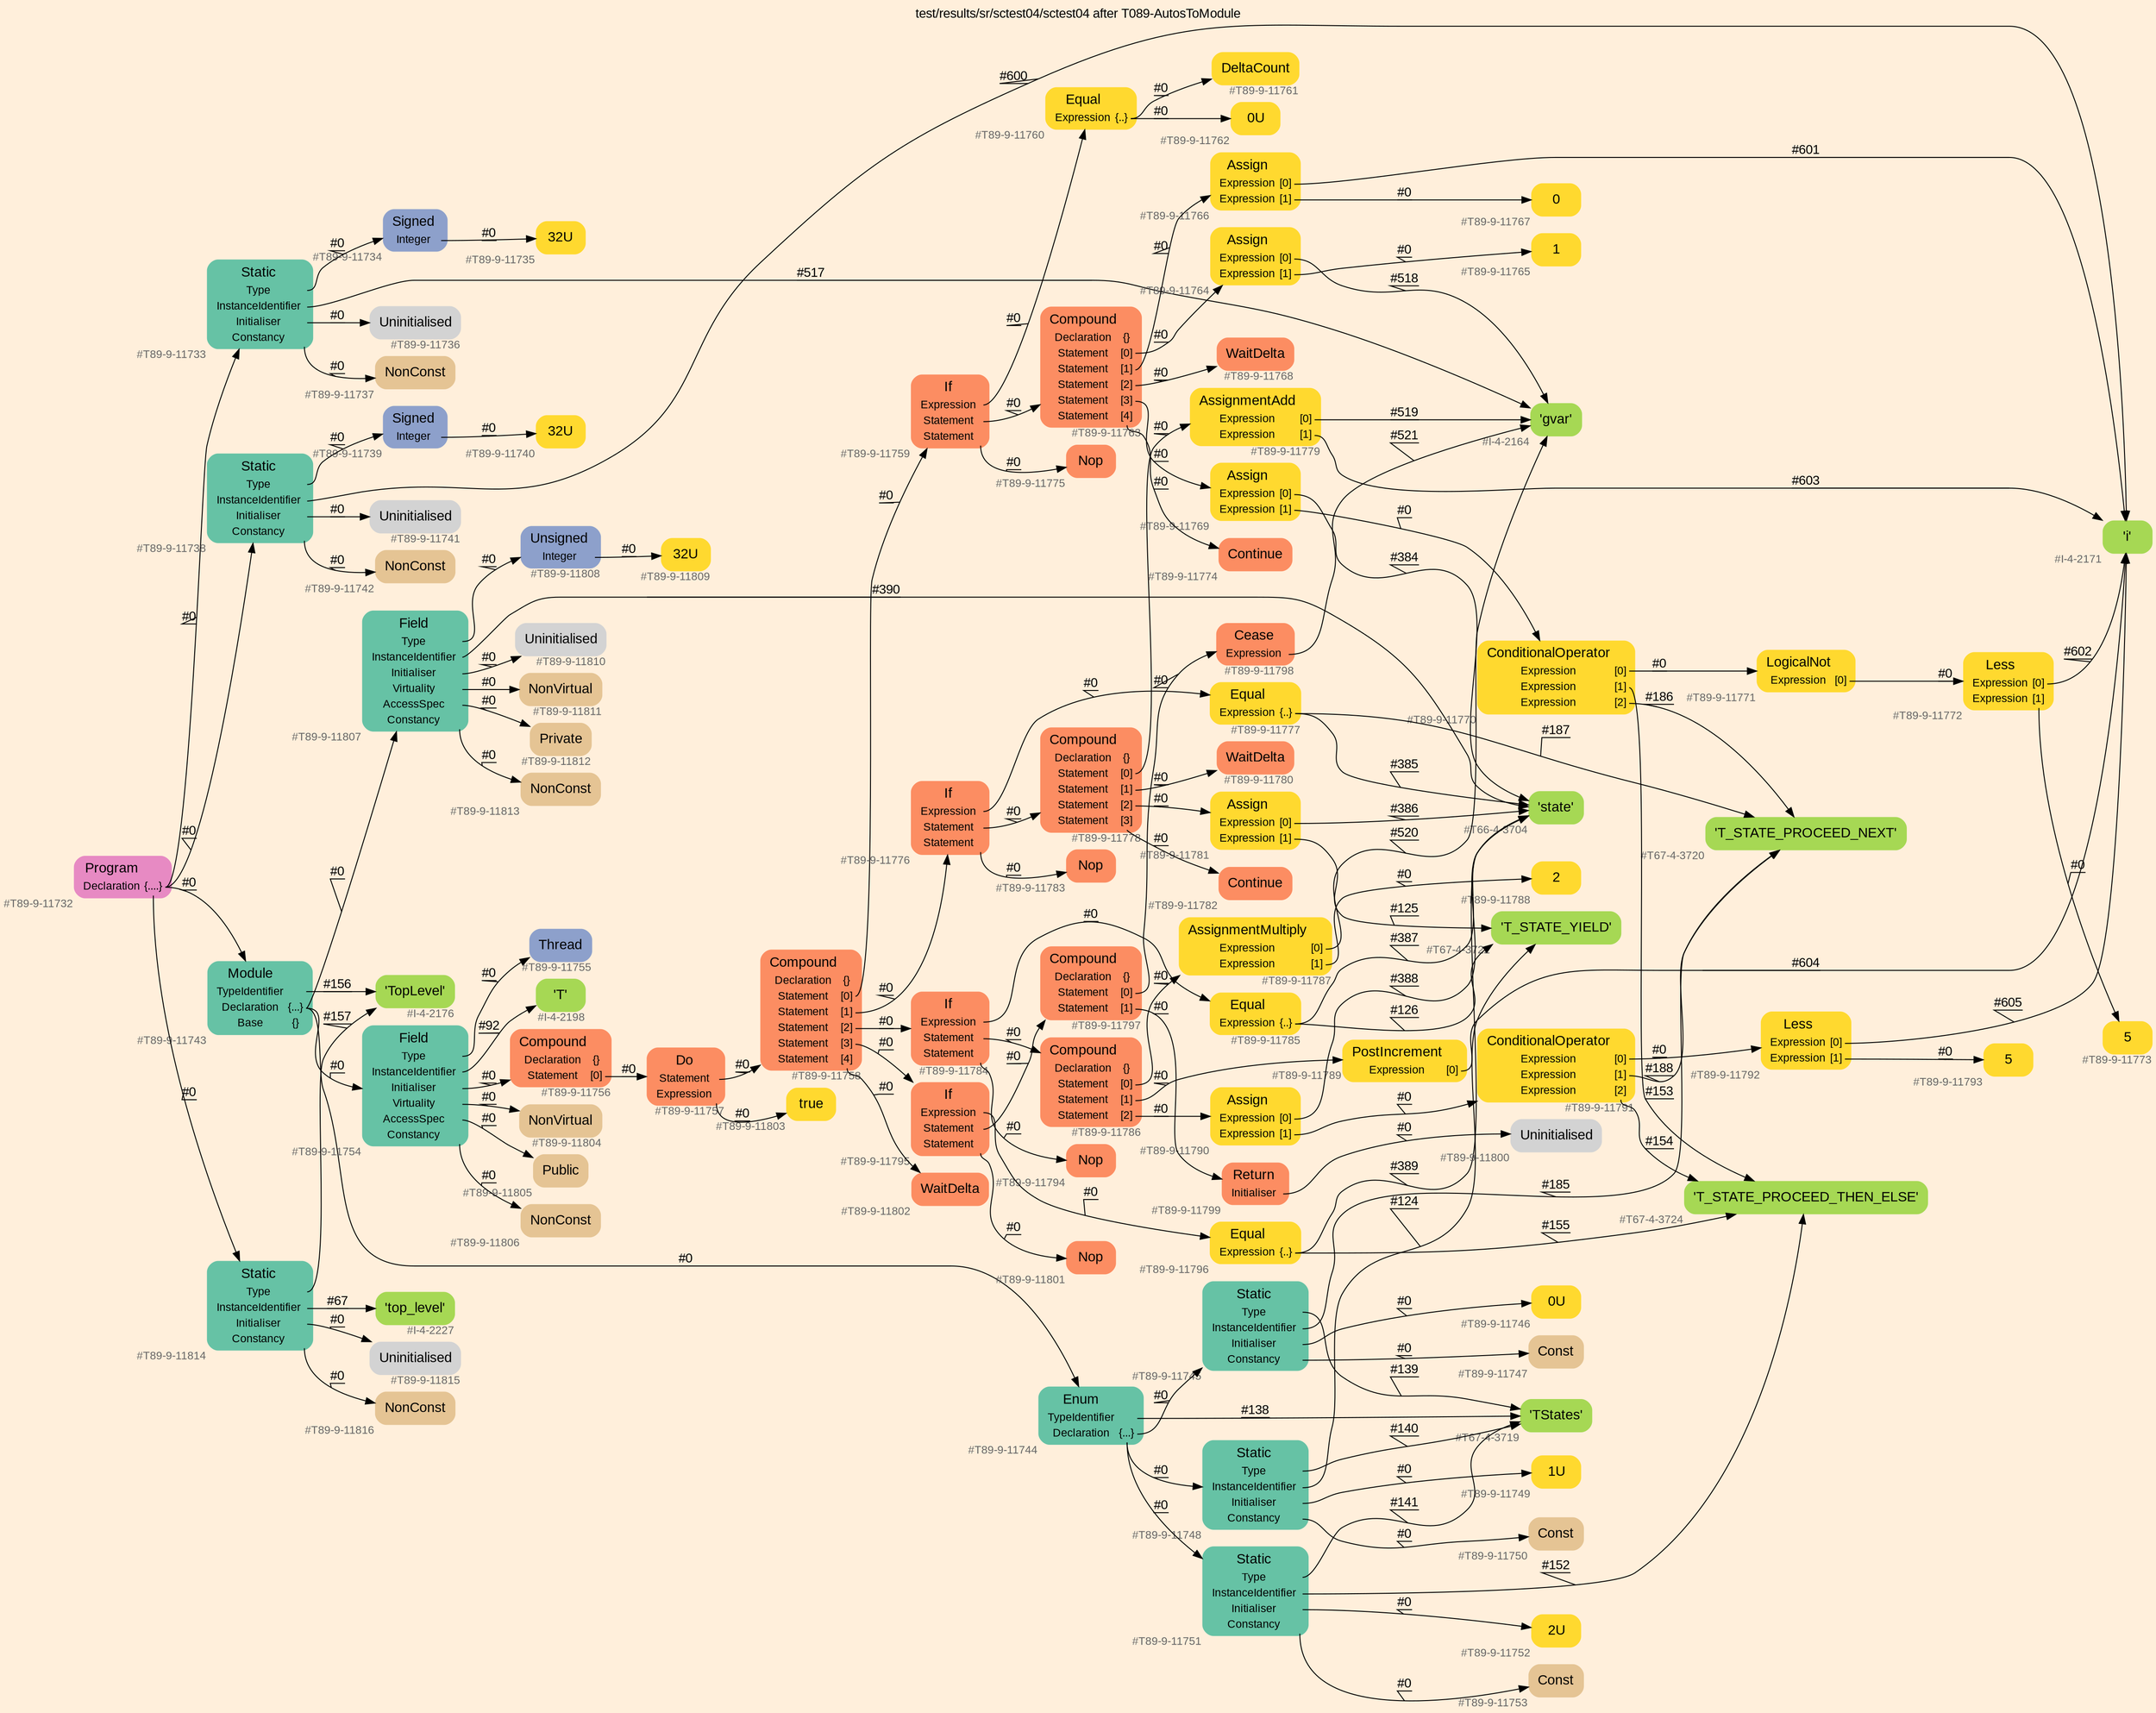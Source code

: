 digraph "test/results/sr/sctest04/sctest04 after T089-AutosToModule" {
label = "test/results/sr/sctest04/sctest04 after T089-AutosToModule"
labelloc = t
graph [
    rankdir = "LR"
    ranksep = 0.3
    bgcolor = antiquewhite1
    color = black
    fontcolor = black
    fontname = "Arial"
];
node [
    fontname = "Arial"
];
edge [
    fontname = "Arial"
];

// -------------------- node figure --------------------
// -------- block #T89-9-11732 ----------
"#T89-9-11732" [
    fillcolor = "/set28/4"
    xlabel = "#T89-9-11732"
    fontsize = "12"
    fontcolor = grey40
    shape = "plaintext"
    label = <<TABLE BORDER="0" CELLBORDER="0" CELLSPACING="0">
     <TR><TD><FONT COLOR="black" POINT-SIZE="15">Program</FONT></TD></TR>
     <TR><TD><FONT COLOR="black" POINT-SIZE="12">Declaration</FONT></TD><TD PORT="port0"><FONT COLOR="black" POINT-SIZE="12">{....}</FONT></TD></TR>
    </TABLE>>
    style = "rounded,filled"
];

// -------- block #T89-9-11733 ----------
"#T89-9-11733" [
    fillcolor = "/set28/1"
    xlabel = "#T89-9-11733"
    fontsize = "12"
    fontcolor = grey40
    shape = "plaintext"
    label = <<TABLE BORDER="0" CELLBORDER="0" CELLSPACING="0">
     <TR><TD><FONT COLOR="black" POINT-SIZE="15">Static</FONT></TD></TR>
     <TR><TD><FONT COLOR="black" POINT-SIZE="12">Type</FONT></TD><TD PORT="port0"></TD></TR>
     <TR><TD><FONT COLOR="black" POINT-SIZE="12">InstanceIdentifier</FONT></TD><TD PORT="port1"></TD></TR>
     <TR><TD><FONT COLOR="black" POINT-SIZE="12">Initialiser</FONT></TD><TD PORT="port2"></TD></TR>
     <TR><TD><FONT COLOR="black" POINT-SIZE="12">Constancy</FONT></TD><TD PORT="port3"></TD></TR>
    </TABLE>>
    style = "rounded,filled"
];

// -------- block #T89-9-11734 ----------
"#T89-9-11734" [
    fillcolor = "/set28/3"
    xlabel = "#T89-9-11734"
    fontsize = "12"
    fontcolor = grey40
    shape = "plaintext"
    label = <<TABLE BORDER="0" CELLBORDER="0" CELLSPACING="0">
     <TR><TD><FONT COLOR="black" POINT-SIZE="15">Signed</FONT></TD></TR>
     <TR><TD><FONT COLOR="black" POINT-SIZE="12">Integer</FONT></TD><TD PORT="port0"></TD></TR>
    </TABLE>>
    style = "rounded,filled"
];

// -------- block #T89-9-11735 ----------
"#T89-9-11735" [
    fillcolor = "/set28/6"
    xlabel = "#T89-9-11735"
    fontsize = "12"
    fontcolor = grey40
    shape = "plaintext"
    label = <<TABLE BORDER="0" CELLBORDER="0" CELLSPACING="0">
     <TR><TD><FONT COLOR="black" POINT-SIZE="15">32U</FONT></TD></TR>
    </TABLE>>
    style = "rounded,filled"
];

// -------- block #I-4-2164 ----------
"#I-4-2164" [
    fillcolor = "/set28/5"
    xlabel = "#I-4-2164"
    fontsize = "12"
    fontcolor = grey40
    shape = "plaintext"
    label = <<TABLE BORDER="0" CELLBORDER="0" CELLSPACING="0">
     <TR><TD><FONT COLOR="black" POINT-SIZE="15">'gvar'</FONT></TD></TR>
    </TABLE>>
    style = "rounded,filled"
];

// -------- block #T89-9-11736 ----------
"#T89-9-11736" [
    xlabel = "#T89-9-11736"
    fontsize = "12"
    fontcolor = grey40
    shape = "plaintext"
    label = <<TABLE BORDER="0" CELLBORDER="0" CELLSPACING="0">
     <TR><TD><FONT COLOR="black" POINT-SIZE="15">Uninitialised</FONT></TD></TR>
    </TABLE>>
    style = "rounded,filled"
];

// -------- block #T89-9-11737 ----------
"#T89-9-11737" [
    fillcolor = "/set28/7"
    xlabel = "#T89-9-11737"
    fontsize = "12"
    fontcolor = grey40
    shape = "plaintext"
    label = <<TABLE BORDER="0" CELLBORDER="0" CELLSPACING="0">
     <TR><TD><FONT COLOR="black" POINT-SIZE="15">NonConst</FONT></TD></TR>
    </TABLE>>
    style = "rounded,filled"
];

// -------- block #T89-9-11738 ----------
"#T89-9-11738" [
    fillcolor = "/set28/1"
    xlabel = "#T89-9-11738"
    fontsize = "12"
    fontcolor = grey40
    shape = "plaintext"
    label = <<TABLE BORDER="0" CELLBORDER="0" CELLSPACING="0">
     <TR><TD><FONT COLOR="black" POINT-SIZE="15">Static</FONT></TD></TR>
     <TR><TD><FONT COLOR="black" POINT-SIZE="12">Type</FONT></TD><TD PORT="port0"></TD></TR>
     <TR><TD><FONT COLOR="black" POINT-SIZE="12">InstanceIdentifier</FONT></TD><TD PORT="port1"></TD></TR>
     <TR><TD><FONT COLOR="black" POINT-SIZE="12">Initialiser</FONT></TD><TD PORT="port2"></TD></TR>
     <TR><TD><FONT COLOR="black" POINT-SIZE="12">Constancy</FONT></TD><TD PORT="port3"></TD></TR>
    </TABLE>>
    style = "rounded,filled"
];

// -------- block #T89-9-11739 ----------
"#T89-9-11739" [
    fillcolor = "/set28/3"
    xlabel = "#T89-9-11739"
    fontsize = "12"
    fontcolor = grey40
    shape = "plaintext"
    label = <<TABLE BORDER="0" CELLBORDER="0" CELLSPACING="0">
     <TR><TD><FONT COLOR="black" POINT-SIZE="15">Signed</FONT></TD></TR>
     <TR><TD><FONT COLOR="black" POINT-SIZE="12">Integer</FONT></TD><TD PORT="port0"></TD></TR>
    </TABLE>>
    style = "rounded,filled"
];

// -------- block #T89-9-11740 ----------
"#T89-9-11740" [
    fillcolor = "/set28/6"
    xlabel = "#T89-9-11740"
    fontsize = "12"
    fontcolor = grey40
    shape = "plaintext"
    label = <<TABLE BORDER="0" CELLBORDER="0" CELLSPACING="0">
     <TR><TD><FONT COLOR="black" POINT-SIZE="15">32U</FONT></TD></TR>
    </TABLE>>
    style = "rounded,filled"
];

// -------- block #I-4-2171 ----------
"#I-4-2171" [
    fillcolor = "/set28/5"
    xlabel = "#I-4-2171"
    fontsize = "12"
    fontcolor = grey40
    shape = "plaintext"
    label = <<TABLE BORDER="0" CELLBORDER="0" CELLSPACING="0">
     <TR><TD><FONT COLOR="black" POINT-SIZE="15">'i'</FONT></TD></TR>
    </TABLE>>
    style = "rounded,filled"
];

// -------- block #T89-9-11741 ----------
"#T89-9-11741" [
    xlabel = "#T89-9-11741"
    fontsize = "12"
    fontcolor = grey40
    shape = "plaintext"
    label = <<TABLE BORDER="0" CELLBORDER="0" CELLSPACING="0">
     <TR><TD><FONT COLOR="black" POINT-SIZE="15">Uninitialised</FONT></TD></TR>
    </TABLE>>
    style = "rounded,filled"
];

// -------- block #T89-9-11742 ----------
"#T89-9-11742" [
    fillcolor = "/set28/7"
    xlabel = "#T89-9-11742"
    fontsize = "12"
    fontcolor = grey40
    shape = "plaintext"
    label = <<TABLE BORDER="0" CELLBORDER="0" CELLSPACING="0">
     <TR><TD><FONT COLOR="black" POINT-SIZE="15">NonConst</FONT></TD></TR>
    </TABLE>>
    style = "rounded,filled"
];

// -------- block #T89-9-11743 ----------
"#T89-9-11743" [
    fillcolor = "/set28/1"
    xlabel = "#T89-9-11743"
    fontsize = "12"
    fontcolor = grey40
    shape = "plaintext"
    label = <<TABLE BORDER="0" CELLBORDER="0" CELLSPACING="0">
     <TR><TD><FONT COLOR="black" POINT-SIZE="15">Module</FONT></TD></TR>
     <TR><TD><FONT COLOR="black" POINT-SIZE="12">TypeIdentifier</FONT></TD><TD PORT="port0"></TD></TR>
     <TR><TD><FONT COLOR="black" POINT-SIZE="12">Declaration</FONT></TD><TD PORT="port1"><FONT COLOR="black" POINT-SIZE="12">{...}</FONT></TD></TR>
     <TR><TD><FONT COLOR="black" POINT-SIZE="12">Base</FONT></TD><TD PORT="port2"><FONT COLOR="black" POINT-SIZE="12">{}</FONT></TD></TR>
    </TABLE>>
    style = "rounded,filled"
];

// -------- block #I-4-2176 ----------
"#I-4-2176" [
    fillcolor = "/set28/5"
    xlabel = "#I-4-2176"
    fontsize = "12"
    fontcolor = grey40
    shape = "plaintext"
    label = <<TABLE BORDER="0" CELLBORDER="0" CELLSPACING="0">
     <TR><TD><FONT COLOR="black" POINT-SIZE="15">'TopLevel'</FONT></TD></TR>
    </TABLE>>
    style = "rounded,filled"
];

// -------- block #T89-9-11744 ----------
"#T89-9-11744" [
    fillcolor = "/set28/1"
    xlabel = "#T89-9-11744"
    fontsize = "12"
    fontcolor = grey40
    shape = "plaintext"
    label = <<TABLE BORDER="0" CELLBORDER="0" CELLSPACING="0">
     <TR><TD><FONT COLOR="black" POINT-SIZE="15">Enum</FONT></TD></TR>
     <TR><TD><FONT COLOR="black" POINT-SIZE="12">TypeIdentifier</FONT></TD><TD PORT="port0"></TD></TR>
     <TR><TD><FONT COLOR="black" POINT-SIZE="12">Declaration</FONT></TD><TD PORT="port1"><FONT COLOR="black" POINT-SIZE="12">{...}</FONT></TD></TR>
    </TABLE>>
    style = "rounded,filled"
];

// -------- block #T67-4-3719 ----------
"#T67-4-3719" [
    fillcolor = "/set28/5"
    xlabel = "#T67-4-3719"
    fontsize = "12"
    fontcolor = grey40
    shape = "plaintext"
    label = <<TABLE BORDER="0" CELLBORDER="0" CELLSPACING="0">
     <TR><TD><FONT COLOR="black" POINT-SIZE="15">'TStates'</FONT></TD></TR>
    </TABLE>>
    style = "rounded,filled"
];

// -------- block #T89-9-11745 ----------
"#T89-9-11745" [
    fillcolor = "/set28/1"
    xlabel = "#T89-9-11745"
    fontsize = "12"
    fontcolor = grey40
    shape = "plaintext"
    label = <<TABLE BORDER="0" CELLBORDER="0" CELLSPACING="0">
     <TR><TD><FONT COLOR="black" POINT-SIZE="15">Static</FONT></TD></TR>
     <TR><TD><FONT COLOR="black" POINT-SIZE="12">Type</FONT></TD><TD PORT="port0"></TD></TR>
     <TR><TD><FONT COLOR="black" POINT-SIZE="12">InstanceIdentifier</FONT></TD><TD PORT="port1"></TD></TR>
     <TR><TD><FONT COLOR="black" POINT-SIZE="12">Initialiser</FONT></TD><TD PORT="port2"></TD></TR>
     <TR><TD><FONT COLOR="black" POINT-SIZE="12">Constancy</FONT></TD><TD PORT="port3"></TD></TR>
    </TABLE>>
    style = "rounded,filled"
];

// -------- block #T67-4-3720 ----------
"#T67-4-3720" [
    fillcolor = "/set28/5"
    xlabel = "#T67-4-3720"
    fontsize = "12"
    fontcolor = grey40
    shape = "plaintext"
    label = <<TABLE BORDER="0" CELLBORDER="0" CELLSPACING="0">
     <TR><TD><FONT COLOR="black" POINT-SIZE="15">'T_STATE_PROCEED_NEXT'</FONT></TD></TR>
    </TABLE>>
    style = "rounded,filled"
];

// -------- block #T89-9-11746 ----------
"#T89-9-11746" [
    fillcolor = "/set28/6"
    xlabel = "#T89-9-11746"
    fontsize = "12"
    fontcolor = grey40
    shape = "plaintext"
    label = <<TABLE BORDER="0" CELLBORDER="0" CELLSPACING="0">
     <TR><TD><FONT COLOR="black" POINT-SIZE="15">0U</FONT></TD></TR>
    </TABLE>>
    style = "rounded,filled"
];

// -------- block #T89-9-11747 ----------
"#T89-9-11747" [
    fillcolor = "/set28/7"
    xlabel = "#T89-9-11747"
    fontsize = "12"
    fontcolor = grey40
    shape = "plaintext"
    label = <<TABLE BORDER="0" CELLBORDER="0" CELLSPACING="0">
     <TR><TD><FONT COLOR="black" POINT-SIZE="15">Const</FONT></TD></TR>
    </TABLE>>
    style = "rounded,filled"
];

// -------- block #T89-9-11748 ----------
"#T89-9-11748" [
    fillcolor = "/set28/1"
    xlabel = "#T89-9-11748"
    fontsize = "12"
    fontcolor = grey40
    shape = "plaintext"
    label = <<TABLE BORDER="0" CELLBORDER="0" CELLSPACING="0">
     <TR><TD><FONT COLOR="black" POINT-SIZE="15">Static</FONT></TD></TR>
     <TR><TD><FONT COLOR="black" POINT-SIZE="12">Type</FONT></TD><TD PORT="port0"></TD></TR>
     <TR><TD><FONT COLOR="black" POINT-SIZE="12">InstanceIdentifier</FONT></TD><TD PORT="port1"></TD></TR>
     <TR><TD><FONT COLOR="black" POINT-SIZE="12">Initialiser</FONT></TD><TD PORT="port2"></TD></TR>
     <TR><TD><FONT COLOR="black" POINT-SIZE="12">Constancy</FONT></TD><TD PORT="port3"></TD></TR>
    </TABLE>>
    style = "rounded,filled"
];

// -------- block #T67-4-3722 ----------
"#T67-4-3722" [
    fillcolor = "/set28/5"
    xlabel = "#T67-4-3722"
    fontsize = "12"
    fontcolor = grey40
    shape = "plaintext"
    label = <<TABLE BORDER="0" CELLBORDER="0" CELLSPACING="0">
     <TR><TD><FONT COLOR="black" POINT-SIZE="15">'T_STATE_YIELD'</FONT></TD></TR>
    </TABLE>>
    style = "rounded,filled"
];

// -------- block #T89-9-11749 ----------
"#T89-9-11749" [
    fillcolor = "/set28/6"
    xlabel = "#T89-9-11749"
    fontsize = "12"
    fontcolor = grey40
    shape = "plaintext"
    label = <<TABLE BORDER="0" CELLBORDER="0" CELLSPACING="0">
     <TR><TD><FONT COLOR="black" POINT-SIZE="15">1U</FONT></TD></TR>
    </TABLE>>
    style = "rounded,filled"
];

// -------- block #T89-9-11750 ----------
"#T89-9-11750" [
    fillcolor = "/set28/7"
    xlabel = "#T89-9-11750"
    fontsize = "12"
    fontcolor = grey40
    shape = "plaintext"
    label = <<TABLE BORDER="0" CELLBORDER="0" CELLSPACING="0">
     <TR><TD><FONT COLOR="black" POINT-SIZE="15">Const</FONT></TD></TR>
    </TABLE>>
    style = "rounded,filled"
];

// -------- block #T89-9-11751 ----------
"#T89-9-11751" [
    fillcolor = "/set28/1"
    xlabel = "#T89-9-11751"
    fontsize = "12"
    fontcolor = grey40
    shape = "plaintext"
    label = <<TABLE BORDER="0" CELLBORDER="0" CELLSPACING="0">
     <TR><TD><FONT COLOR="black" POINT-SIZE="15">Static</FONT></TD></TR>
     <TR><TD><FONT COLOR="black" POINT-SIZE="12">Type</FONT></TD><TD PORT="port0"></TD></TR>
     <TR><TD><FONT COLOR="black" POINT-SIZE="12">InstanceIdentifier</FONT></TD><TD PORT="port1"></TD></TR>
     <TR><TD><FONT COLOR="black" POINT-SIZE="12">Initialiser</FONT></TD><TD PORT="port2"></TD></TR>
     <TR><TD><FONT COLOR="black" POINT-SIZE="12">Constancy</FONT></TD><TD PORT="port3"></TD></TR>
    </TABLE>>
    style = "rounded,filled"
];

// -------- block #T67-4-3724 ----------
"#T67-4-3724" [
    fillcolor = "/set28/5"
    xlabel = "#T67-4-3724"
    fontsize = "12"
    fontcolor = grey40
    shape = "plaintext"
    label = <<TABLE BORDER="0" CELLBORDER="0" CELLSPACING="0">
     <TR><TD><FONT COLOR="black" POINT-SIZE="15">'T_STATE_PROCEED_THEN_ELSE'</FONT></TD></TR>
    </TABLE>>
    style = "rounded,filled"
];

// -------- block #T89-9-11752 ----------
"#T89-9-11752" [
    fillcolor = "/set28/6"
    xlabel = "#T89-9-11752"
    fontsize = "12"
    fontcolor = grey40
    shape = "plaintext"
    label = <<TABLE BORDER="0" CELLBORDER="0" CELLSPACING="0">
     <TR><TD><FONT COLOR="black" POINT-SIZE="15">2U</FONT></TD></TR>
    </TABLE>>
    style = "rounded,filled"
];

// -------- block #T89-9-11753 ----------
"#T89-9-11753" [
    fillcolor = "/set28/7"
    xlabel = "#T89-9-11753"
    fontsize = "12"
    fontcolor = grey40
    shape = "plaintext"
    label = <<TABLE BORDER="0" CELLBORDER="0" CELLSPACING="0">
     <TR><TD><FONT COLOR="black" POINT-SIZE="15">Const</FONT></TD></TR>
    </TABLE>>
    style = "rounded,filled"
];

// -------- block #T89-9-11754 ----------
"#T89-9-11754" [
    fillcolor = "/set28/1"
    xlabel = "#T89-9-11754"
    fontsize = "12"
    fontcolor = grey40
    shape = "plaintext"
    label = <<TABLE BORDER="0" CELLBORDER="0" CELLSPACING="0">
     <TR><TD><FONT COLOR="black" POINT-SIZE="15">Field</FONT></TD></TR>
     <TR><TD><FONT COLOR="black" POINT-SIZE="12">Type</FONT></TD><TD PORT="port0"></TD></TR>
     <TR><TD><FONT COLOR="black" POINT-SIZE="12">InstanceIdentifier</FONT></TD><TD PORT="port1"></TD></TR>
     <TR><TD><FONT COLOR="black" POINT-SIZE="12">Initialiser</FONT></TD><TD PORT="port2"></TD></TR>
     <TR><TD><FONT COLOR="black" POINT-SIZE="12">Virtuality</FONT></TD><TD PORT="port3"></TD></TR>
     <TR><TD><FONT COLOR="black" POINT-SIZE="12">AccessSpec</FONT></TD><TD PORT="port4"></TD></TR>
     <TR><TD><FONT COLOR="black" POINT-SIZE="12">Constancy</FONT></TD><TD PORT="port5"></TD></TR>
    </TABLE>>
    style = "rounded,filled"
];

// -------- block #T89-9-11755 ----------
"#T89-9-11755" [
    fillcolor = "/set28/3"
    xlabel = "#T89-9-11755"
    fontsize = "12"
    fontcolor = grey40
    shape = "plaintext"
    label = <<TABLE BORDER="0" CELLBORDER="0" CELLSPACING="0">
     <TR><TD><FONT COLOR="black" POINT-SIZE="15">Thread</FONT></TD></TR>
    </TABLE>>
    style = "rounded,filled"
];

// -------- block #I-4-2198 ----------
"#I-4-2198" [
    fillcolor = "/set28/5"
    xlabel = "#I-4-2198"
    fontsize = "12"
    fontcolor = grey40
    shape = "plaintext"
    label = <<TABLE BORDER="0" CELLBORDER="0" CELLSPACING="0">
     <TR><TD><FONT COLOR="black" POINT-SIZE="15">'T'</FONT></TD></TR>
    </TABLE>>
    style = "rounded,filled"
];

// -------- block #T89-9-11756 ----------
"#T89-9-11756" [
    fillcolor = "/set28/2"
    xlabel = "#T89-9-11756"
    fontsize = "12"
    fontcolor = grey40
    shape = "plaintext"
    label = <<TABLE BORDER="0" CELLBORDER="0" CELLSPACING="0">
     <TR><TD><FONT COLOR="black" POINT-SIZE="15">Compound</FONT></TD></TR>
     <TR><TD><FONT COLOR="black" POINT-SIZE="12">Declaration</FONT></TD><TD PORT="port0"><FONT COLOR="black" POINT-SIZE="12">{}</FONT></TD></TR>
     <TR><TD><FONT COLOR="black" POINT-SIZE="12">Statement</FONT></TD><TD PORT="port1"><FONT COLOR="black" POINT-SIZE="12">[0]</FONT></TD></TR>
    </TABLE>>
    style = "rounded,filled"
];

// -------- block #T89-9-11757 ----------
"#T89-9-11757" [
    fillcolor = "/set28/2"
    xlabel = "#T89-9-11757"
    fontsize = "12"
    fontcolor = grey40
    shape = "plaintext"
    label = <<TABLE BORDER="0" CELLBORDER="0" CELLSPACING="0">
     <TR><TD><FONT COLOR="black" POINT-SIZE="15">Do</FONT></TD></TR>
     <TR><TD><FONT COLOR="black" POINT-SIZE="12">Statement</FONT></TD><TD PORT="port0"></TD></TR>
     <TR><TD><FONT COLOR="black" POINT-SIZE="12">Expression</FONT></TD><TD PORT="port1"></TD></TR>
    </TABLE>>
    style = "rounded,filled"
];

// -------- block #T89-9-11758 ----------
"#T89-9-11758" [
    fillcolor = "/set28/2"
    xlabel = "#T89-9-11758"
    fontsize = "12"
    fontcolor = grey40
    shape = "plaintext"
    label = <<TABLE BORDER="0" CELLBORDER="0" CELLSPACING="0">
     <TR><TD><FONT COLOR="black" POINT-SIZE="15">Compound</FONT></TD></TR>
     <TR><TD><FONT COLOR="black" POINT-SIZE="12">Declaration</FONT></TD><TD PORT="port0"><FONT COLOR="black" POINT-SIZE="12">{}</FONT></TD></TR>
     <TR><TD><FONT COLOR="black" POINT-SIZE="12">Statement</FONT></TD><TD PORT="port1"><FONT COLOR="black" POINT-SIZE="12">[0]</FONT></TD></TR>
     <TR><TD><FONT COLOR="black" POINT-SIZE="12">Statement</FONT></TD><TD PORT="port2"><FONT COLOR="black" POINT-SIZE="12">[1]</FONT></TD></TR>
     <TR><TD><FONT COLOR="black" POINT-SIZE="12">Statement</FONT></TD><TD PORT="port3"><FONT COLOR="black" POINT-SIZE="12">[2]</FONT></TD></TR>
     <TR><TD><FONT COLOR="black" POINT-SIZE="12">Statement</FONT></TD><TD PORT="port4"><FONT COLOR="black" POINT-SIZE="12">[3]</FONT></TD></TR>
     <TR><TD><FONT COLOR="black" POINT-SIZE="12">Statement</FONT></TD><TD PORT="port5"><FONT COLOR="black" POINT-SIZE="12">[4]</FONT></TD></TR>
    </TABLE>>
    style = "rounded,filled"
];

// -------- block #T89-9-11759 ----------
"#T89-9-11759" [
    fillcolor = "/set28/2"
    xlabel = "#T89-9-11759"
    fontsize = "12"
    fontcolor = grey40
    shape = "plaintext"
    label = <<TABLE BORDER="0" CELLBORDER="0" CELLSPACING="0">
     <TR><TD><FONT COLOR="black" POINT-SIZE="15">If</FONT></TD></TR>
     <TR><TD><FONT COLOR="black" POINT-SIZE="12">Expression</FONT></TD><TD PORT="port0"></TD></TR>
     <TR><TD><FONT COLOR="black" POINT-SIZE="12">Statement</FONT></TD><TD PORT="port1"></TD></TR>
     <TR><TD><FONT COLOR="black" POINT-SIZE="12">Statement</FONT></TD><TD PORT="port2"></TD></TR>
    </TABLE>>
    style = "rounded,filled"
];

// -------- block #T89-9-11760 ----------
"#T89-9-11760" [
    fillcolor = "/set28/6"
    xlabel = "#T89-9-11760"
    fontsize = "12"
    fontcolor = grey40
    shape = "plaintext"
    label = <<TABLE BORDER="0" CELLBORDER="0" CELLSPACING="0">
     <TR><TD><FONT COLOR="black" POINT-SIZE="15">Equal</FONT></TD></TR>
     <TR><TD><FONT COLOR="black" POINT-SIZE="12">Expression</FONT></TD><TD PORT="port0"><FONT COLOR="black" POINT-SIZE="12">{..}</FONT></TD></TR>
    </TABLE>>
    style = "rounded,filled"
];

// -------- block #T89-9-11761 ----------
"#T89-9-11761" [
    fillcolor = "/set28/6"
    xlabel = "#T89-9-11761"
    fontsize = "12"
    fontcolor = grey40
    shape = "plaintext"
    label = <<TABLE BORDER="0" CELLBORDER="0" CELLSPACING="0">
     <TR><TD><FONT COLOR="black" POINT-SIZE="15">DeltaCount</FONT></TD></TR>
    </TABLE>>
    style = "rounded,filled"
];

// -------- block #T89-9-11762 ----------
"#T89-9-11762" [
    fillcolor = "/set28/6"
    xlabel = "#T89-9-11762"
    fontsize = "12"
    fontcolor = grey40
    shape = "plaintext"
    label = <<TABLE BORDER="0" CELLBORDER="0" CELLSPACING="0">
     <TR><TD><FONT COLOR="black" POINT-SIZE="15">0U</FONT></TD></TR>
    </TABLE>>
    style = "rounded,filled"
];

// -------- block #T89-9-11763 ----------
"#T89-9-11763" [
    fillcolor = "/set28/2"
    xlabel = "#T89-9-11763"
    fontsize = "12"
    fontcolor = grey40
    shape = "plaintext"
    label = <<TABLE BORDER="0" CELLBORDER="0" CELLSPACING="0">
     <TR><TD><FONT COLOR="black" POINT-SIZE="15">Compound</FONT></TD></TR>
     <TR><TD><FONT COLOR="black" POINT-SIZE="12">Declaration</FONT></TD><TD PORT="port0"><FONT COLOR="black" POINT-SIZE="12">{}</FONT></TD></TR>
     <TR><TD><FONT COLOR="black" POINT-SIZE="12">Statement</FONT></TD><TD PORT="port1"><FONT COLOR="black" POINT-SIZE="12">[0]</FONT></TD></TR>
     <TR><TD><FONT COLOR="black" POINT-SIZE="12">Statement</FONT></TD><TD PORT="port2"><FONT COLOR="black" POINT-SIZE="12">[1]</FONT></TD></TR>
     <TR><TD><FONT COLOR="black" POINT-SIZE="12">Statement</FONT></TD><TD PORT="port3"><FONT COLOR="black" POINT-SIZE="12">[2]</FONT></TD></TR>
     <TR><TD><FONT COLOR="black" POINT-SIZE="12">Statement</FONT></TD><TD PORT="port4"><FONT COLOR="black" POINT-SIZE="12">[3]</FONT></TD></TR>
     <TR><TD><FONT COLOR="black" POINT-SIZE="12">Statement</FONT></TD><TD PORT="port5"><FONT COLOR="black" POINT-SIZE="12">[4]</FONT></TD></TR>
    </TABLE>>
    style = "rounded,filled"
];

// -------- block #T89-9-11764 ----------
"#T89-9-11764" [
    fillcolor = "/set28/6"
    xlabel = "#T89-9-11764"
    fontsize = "12"
    fontcolor = grey40
    shape = "plaintext"
    label = <<TABLE BORDER="0" CELLBORDER="0" CELLSPACING="0">
     <TR><TD><FONT COLOR="black" POINT-SIZE="15">Assign</FONT></TD></TR>
     <TR><TD><FONT COLOR="black" POINT-SIZE="12">Expression</FONT></TD><TD PORT="port0"><FONT COLOR="black" POINT-SIZE="12">[0]</FONT></TD></TR>
     <TR><TD><FONT COLOR="black" POINT-SIZE="12">Expression</FONT></TD><TD PORT="port1"><FONT COLOR="black" POINT-SIZE="12">[1]</FONT></TD></TR>
    </TABLE>>
    style = "rounded,filled"
];

// -------- block #T89-9-11765 ----------
"#T89-9-11765" [
    fillcolor = "/set28/6"
    xlabel = "#T89-9-11765"
    fontsize = "12"
    fontcolor = grey40
    shape = "plaintext"
    label = <<TABLE BORDER="0" CELLBORDER="0" CELLSPACING="0">
     <TR><TD><FONT COLOR="black" POINT-SIZE="15">1</FONT></TD></TR>
    </TABLE>>
    style = "rounded,filled"
];

// -------- block #T89-9-11766 ----------
"#T89-9-11766" [
    fillcolor = "/set28/6"
    xlabel = "#T89-9-11766"
    fontsize = "12"
    fontcolor = grey40
    shape = "plaintext"
    label = <<TABLE BORDER="0" CELLBORDER="0" CELLSPACING="0">
     <TR><TD><FONT COLOR="black" POINT-SIZE="15">Assign</FONT></TD></TR>
     <TR><TD><FONT COLOR="black" POINT-SIZE="12">Expression</FONT></TD><TD PORT="port0"><FONT COLOR="black" POINT-SIZE="12">[0]</FONT></TD></TR>
     <TR><TD><FONT COLOR="black" POINT-SIZE="12">Expression</FONT></TD><TD PORT="port1"><FONT COLOR="black" POINT-SIZE="12">[1]</FONT></TD></TR>
    </TABLE>>
    style = "rounded,filled"
];

// -------- block #T89-9-11767 ----------
"#T89-9-11767" [
    fillcolor = "/set28/6"
    xlabel = "#T89-9-11767"
    fontsize = "12"
    fontcolor = grey40
    shape = "plaintext"
    label = <<TABLE BORDER="0" CELLBORDER="0" CELLSPACING="0">
     <TR><TD><FONT COLOR="black" POINT-SIZE="15">0</FONT></TD></TR>
    </TABLE>>
    style = "rounded,filled"
];

// -------- block #T89-9-11768 ----------
"#T89-9-11768" [
    fillcolor = "/set28/2"
    xlabel = "#T89-9-11768"
    fontsize = "12"
    fontcolor = grey40
    shape = "plaintext"
    label = <<TABLE BORDER="0" CELLBORDER="0" CELLSPACING="0">
     <TR><TD><FONT COLOR="black" POINT-SIZE="15">WaitDelta</FONT></TD></TR>
    </TABLE>>
    style = "rounded,filled"
];

// -------- block #T89-9-11769 ----------
"#T89-9-11769" [
    fillcolor = "/set28/6"
    xlabel = "#T89-9-11769"
    fontsize = "12"
    fontcolor = grey40
    shape = "plaintext"
    label = <<TABLE BORDER="0" CELLBORDER="0" CELLSPACING="0">
     <TR><TD><FONT COLOR="black" POINT-SIZE="15">Assign</FONT></TD></TR>
     <TR><TD><FONT COLOR="black" POINT-SIZE="12">Expression</FONT></TD><TD PORT="port0"><FONT COLOR="black" POINT-SIZE="12">[0]</FONT></TD></TR>
     <TR><TD><FONT COLOR="black" POINT-SIZE="12">Expression</FONT></TD><TD PORT="port1"><FONT COLOR="black" POINT-SIZE="12">[1]</FONT></TD></TR>
    </TABLE>>
    style = "rounded,filled"
];

// -------- block #T66-4-3704 ----------
"#T66-4-3704" [
    fillcolor = "/set28/5"
    xlabel = "#T66-4-3704"
    fontsize = "12"
    fontcolor = grey40
    shape = "plaintext"
    label = <<TABLE BORDER="0" CELLBORDER="0" CELLSPACING="0">
     <TR><TD><FONT COLOR="black" POINT-SIZE="15">'state'</FONT></TD></TR>
    </TABLE>>
    style = "rounded,filled"
];

// -------- block #T89-9-11770 ----------
"#T89-9-11770" [
    fillcolor = "/set28/6"
    xlabel = "#T89-9-11770"
    fontsize = "12"
    fontcolor = grey40
    shape = "plaintext"
    label = <<TABLE BORDER="0" CELLBORDER="0" CELLSPACING="0">
     <TR><TD><FONT COLOR="black" POINT-SIZE="15">ConditionalOperator</FONT></TD></TR>
     <TR><TD><FONT COLOR="black" POINT-SIZE="12">Expression</FONT></TD><TD PORT="port0"><FONT COLOR="black" POINT-SIZE="12">[0]</FONT></TD></TR>
     <TR><TD><FONT COLOR="black" POINT-SIZE="12">Expression</FONT></TD><TD PORT="port1"><FONT COLOR="black" POINT-SIZE="12">[1]</FONT></TD></TR>
     <TR><TD><FONT COLOR="black" POINT-SIZE="12">Expression</FONT></TD><TD PORT="port2"><FONT COLOR="black" POINT-SIZE="12">[2]</FONT></TD></TR>
    </TABLE>>
    style = "rounded,filled"
];

// -------- block #T89-9-11771 ----------
"#T89-9-11771" [
    fillcolor = "/set28/6"
    xlabel = "#T89-9-11771"
    fontsize = "12"
    fontcolor = grey40
    shape = "plaintext"
    label = <<TABLE BORDER="0" CELLBORDER="0" CELLSPACING="0">
     <TR><TD><FONT COLOR="black" POINT-SIZE="15">LogicalNot</FONT></TD></TR>
     <TR><TD><FONT COLOR="black" POINT-SIZE="12">Expression</FONT></TD><TD PORT="port0"><FONT COLOR="black" POINT-SIZE="12">[0]</FONT></TD></TR>
    </TABLE>>
    style = "rounded,filled"
];

// -------- block #T89-9-11772 ----------
"#T89-9-11772" [
    fillcolor = "/set28/6"
    xlabel = "#T89-9-11772"
    fontsize = "12"
    fontcolor = grey40
    shape = "plaintext"
    label = <<TABLE BORDER="0" CELLBORDER="0" CELLSPACING="0">
     <TR><TD><FONT COLOR="black" POINT-SIZE="15">Less</FONT></TD></TR>
     <TR><TD><FONT COLOR="black" POINT-SIZE="12">Expression</FONT></TD><TD PORT="port0"><FONT COLOR="black" POINT-SIZE="12">[0]</FONT></TD></TR>
     <TR><TD><FONT COLOR="black" POINT-SIZE="12">Expression</FONT></TD><TD PORT="port1"><FONT COLOR="black" POINT-SIZE="12">[1]</FONT></TD></TR>
    </TABLE>>
    style = "rounded,filled"
];

// -------- block #T89-9-11773 ----------
"#T89-9-11773" [
    fillcolor = "/set28/6"
    xlabel = "#T89-9-11773"
    fontsize = "12"
    fontcolor = grey40
    shape = "plaintext"
    label = <<TABLE BORDER="0" CELLBORDER="0" CELLSPACING="0">
     <TR><TD><FONT COLOR="black" POINT-SIZE="15">5</FONT></TD></TR>
    </TABLE>>
    style = "rounded,filled"
];

// -------- block #T89-9-11774 ----------
"#T89-9-11774" [
    fillcolor = "/set28/2"
    xlabel = "#T89-9-11774"
    fontsize = "12"
    fontcolor = grey40
    shape = "plaintext"
    label = <<TABLE BORDER="0" CELLBORDER="0" CELLSPACING="0">
     <TR><TD><FONT COLOR="black" POINT-SIZE="15">Continue</FONT></TD></TR>
    </TABLE>>
    style = "rounded,filled"
];

// -------- block #T89-9-11775 ----------
"#T89-9-11775" [
    fillcolor = "/set28/2"
    xlabel = "#T89-9-11775"
    fontsize = "12"
    fontcolor = grey40
    shape = "plaintext"
    label = <<TABLE BORDER="0" CELLBORDER="0" CELLSPACING="0">
     <TR><TD><FONT COLOR="black" POINT-SIZE="15">Nop</FONT></TD></TR>
    </TABLE>>
    style = "rounded,filled"
];

// -------- block #T89-9-11776 ----------
"#T89-9-11776" [
    fillcolor = "/set28/2"
    xlabel = "#T89-9-11776"
    fontsize = "12"
    fontcolor = grey40
    shape = "plaintext"
    label = <<TABLE BORDER="0" CELLBORDER="0" CELLSPACING="0">
     <TR><TD><FONT COLOR="black" POINT-SIZE="15">If</FONT></TD></TR>
     <TR><TD><FONT COLOR="black" POINT-SIZE="12">Expression</FONT></TD><TD PORT="port0"></TD></TR>
     <TR><TD><FONT COLOR="black" POINT-SIZE="12">Statement</FONT></TD><TD PORT="port1"></TD></TR>
     <TR><TD><FONT COLOR="black" POINT-SIZE="12">Statement</FONT></TD><TD PORT="port2"></TD></TR>
    </TABLE>>
    style = "rounded,filled"
];

// -------- block #T89-9-11777 ----------
"#T89-9-11777" [
    fillcolor = "/set28/6"
    xlabel = "#T89-9-11777"
    fontsize = "12"
    fontcolor = grey40
    shape = "plaintext"
    label = <<TABLE BORDER="0" CELLBORDER="0" CELLSPACING="0">
     <TR><TD><FONT COLOR="black" POINT-SIZE="15">Equal</FONT></TD></TR>
     <TR><TD><FONT COLOR="black" POINT-SIZE="12">Expression</FONT></TD><TD PORT="port0"><FONT COLOR="black" POINT-SIZE="12">{..}</FONT></TD></TR>
    </TABLE>>
    style = "rounded,filled"
];

// -------- block #T89-9-11778 ----------
"#T89-9-11778" [
    fillcolor = "/set28/2"
    xlabel = "#T89-9-11778"
    fontsize = "12"
    fontcolor = grey40
    shape = "plaintext"
    label = <<TABLE BORDER="0" CELLBORDER="0" CELLSPACING="0">
     <TR><TD><FONT COLOR="black" POINT-SIZE="15">Compound</FONT></TD></TR>
     <TR><TD><FONT COLOR="black" POINT-SIZE="12">Declaration</FONT></TD><TD PORT="port0"><FONT COLOR="black" POINT-SIZE="12">{}</FONT></TD></TR>
     <TR><TD><FONT COLOR="black" POINT-SIZE="12">Statement</FONT></TD><TD PORT="port1"><FONT COLOR="black" POINT-SIZE="12">[0]</FONT></TD></TR>
     <TR><TD><FONT COLOR="black" POINT-SIZE="12">Statement</FONT></TD><TD PORT="port2"><FONT COLOR="black" POINT-SIZE="12">[1]</FONT></TD></TR>
     <TR><TD><FONT COLOR="black" POINT-SIZE="12">Statement</FONT></TD><TD PORT="port3"><FONT COLOR="black" POINT-SIZE="12">[2]</FONT></TD></TR>
     <TR><TD><FONT COLOR="black" POINT-SIZE="12">Statement</FONT></TD><TD PORT="port4"><FONT COLOR="black" POINT-SIZE="12">[3]</FONT></TD></TR>
    </TABLE>>
    style = "rounded,filled"
];

// -------- block #T89-9-11779 ----------
"#T89-9-11779" [
    fillcolor = "/set28/6"
    xlabel = "#T89-9-11779"
    fontsize = "12"
    fontcolor = grey40
    shape = "plaintext"
    label = <<TABLE BORDER="0" CELLBORDER="0" CELLSPACING="0">
     <TR><TD><FONT COLOR="black" POINT-SIZE="15">AssignmentAdd</FONT></TD></TR>
     <TR><TD><FONT COLOR="black" POINT-SIZE="12">Expression</FONT></TD><TD PORT="port0"><FONT COLOR="black" POINT-SIZE="12">[0]</FONT></TD></TR>
     <TR><TD><FONT COLOR="black" POINT-SIZE="12">Expression</FONT></TD><TD PORT="port1"><FONT COLOR="black" POINT-SIZE="12">[1]</FONT></TD></TR>
    </TABLE>>
    style = "rounded,filled"
];

// -------- block #T89-9-11780 ----------
"#T89-9-11780" [
    fillcolor = "/set28/2"
    xlabel = "#T89-9-11780"
    fontsize = "12"
    fontcolor = grey40
    shape = "plaintext"
    label = <<TABLE BORDER="0" CELLBORDER="0" CELLSPACING="0">
     <TR><TD><FONT COLOR="black" POINT-SIZE="15">WaitDelta</FONT></TD></TR>
    </TABLE>>
    style = "rounded,filled"
];

// -------- block #T89-9-11781 ----------
"#T89-9-11781" [
    fillcolor = "/set28/6"
    xlabel = "#T89-9-11781"
    fontsize = "12"
    fontcolor = grey40
    shape = "plaintext"
    label = <<TABLE BORDER="0" CELLBORDER="0" CELLSPACING="0">
     <TR><TD><FONT COLOR="black" POINT-SIZE="15">Assign</FONT></TD></TR>
     <TR><TD><FONT COLOR="black" POINT-SIZE="12">Expression</FONT></TD><TD PORT="port0"><FONT COLOR="black" POINT-SIZE="12">[0]</FONT></TD></TR>
     <TR><TD><FONT COLOR="black" POINT-SIZE="12">Expression</FONT></TD><TD PORT="port1"><FONT COLOR="black" POINT-SIZE="12">[1]</FONT></TD></TR>
    </TABLE>>
    style = "rounded,filled"
];

// -------- block #T89-9-11782 ----------
"#T89-9-11782" [
    fillcolor = "/set28/2"
    xlabel = "#T89-9-11782"
    fontsize = "12"
    fontcolor = grey40
    shape = "plaintext"
    label = <<TABLE BORDER="0" CELLBORDER="0" CELLSPACING="0">
     <TR><TD><FONT COLOR="black" POINT-SIZE="15">Continue</FONT></TD></TR>
    </TABLE>>
    style = "rounded,filled"
];

// -------- block #T89-9-11783 ----------
"#T89-9-11783" [
    fillcolor = "/set28/2"
    xlabel = "#T89-9-11783"
    fontsize = "12"
    fontcolor = grey40
    shape = "plaintext"
    label = <<TABLE BORDER="0" CELLBORDER="0" CELLSPACING="0">
     <TR><TD><FONT COLOR="black" POINT-SIZE="15">Nop</FONT></TD></TR>
    </TABLE>>
    style = "rounded,filled"
];

// -------- block #T89-9-11784 ----------
"#T89-9-11784" [
    fillcolor = "/set28/2"
    xlabel = "#T89-9-11784"
    fontsize = "12"
    fontcolor = grey40
    shape = "plaintext"
    label = <<TABLE BORDER="0" CELLBORDER="0" CELLSPACING="0">
     <TR><TD><FONT COLOR="black" POINT-SIZE="15">If</FONT></TD></TR>
     <TR><TD><FONT COLOR="black" POINT-SIZE="12">Expression</FONT></TD><TD PORT="port0"></TD></TR>
     <TR><TD><FONT COLOR="black" POINT-SIZE="12">Statement</FONT></TD><TD PORT="port1"></TD></TR>
     <TR><TD><FONT COLOR="black" POINT-SIZE="12">Statement</FONT></TD><TD PORT="port2"></TD></TR>
    </TABLE>>
    style = "rounded,filled"
];

// -------- block #T89-9-11785 ----------
"#T89-9-11785" [
    fillcolor = "/set28/6"
    xlabel = "#T89-9-11785"
    fontsize = "12"
    fontcolor = grey40
    shape = "plaintext"
    label = <<TABLE BORDER="0" CELLBORDER="0" CELLSPACING="0">
     <TR><TD><FONT COLOR="black" POINT-SIZE="15">Equal</FONT></TD></TR>
     <TR><TD><FONT COLOR="black" POINT-SIZE="12">Expression</FONT></TD><TD PORT="port0"><FONT COLOR="black" POINT-SIZE="12">{..}</FONT></TD></TR>
    </TABLE>>
    style = "rounded,filled"
];

// -------- block #T89-9-11786 ----------
"#T89-9-11786" [
    fillcolor = "/set28/2"
    xlabel = "#T89-9-11786"
    fontsize = "12"
    fontcolor = grey40
    shape = "plaintext"
    label = <<TABLE BORDER="0" CELLBORDER="0" CELLSPACING="0">
     <TR><TD><FONT COLOR="black" POINT-SIZE="15">Compound</FONT></TD></TR>
     <TR><TD><FONT COLOR="black" POINT-SIZE="12">Declaration</FONT></TD><TD PORT="port0"><FONT COLOR="black" POINT-SIZE="12">{}</FONT></TD></TR>
     <TR><TD><FONT COLOR="black" POINT-SIZE="12">Statement</FONT></TD><TD PORT="port1"><FONT COLOR="black" POINT-SIZE="12">[0]</FONT></TD></TR>
     <TR><TD><FONT COLOR="black" POINT-SIZE="12">Statement</FONT></TD><TD PORT="port2"><FONT COLOR="black" POINT-SIZE="12">[1]</FONT></TD></TR>
     <TR><TD><FONT COLOR="black" POINT-SIZE="12">Statement</FONT></TD><TD PORT="port3"><FONT COLOR="black" POINT-SIZE="12">[2]</FONT></TD></TR>
    </TABLE>>
    style = "rounded,filled"
];

// -------- block #T89-9-11787 ----------
"#T89-9-11787" [
    fillcolor = "/set28/6"
    xlabel = "#T89-9-11787"
    fontsize = "12"
    fontcolor = grey40
    shape = "plaintext"
    label = <<TABLE BORDER="0" CELLBORDER="0" CELLSPACING="0">
     <TR><TD><FONT COLOR="black" POINT-SIZE="15">AssignmentMultiply</FONT></TD></TR>
     <TR><TD><FONT COLOR="black" POINT-SIZE="12">Expression</FONT></TD><TD PORT="port0"><FONT COLOR="black" POINT-SIZE="12">[0]</FONT></TD></TR>
     <TR><TD><FONT COLOR="black" POINT-SIZE="12">Expression</FONT></TD><TD PORT="port1"><FONT COLOR="black" POINT-SIZE="12">[1]</FONT></TD></TR>
    </TABLE>>
    style = "rounded,filled"
];

// -------- block #T89-9-11788 ----------
"#T89-9-11788" [
    fillcolor = "/set28/6"
    xlabel = "#T89-9-11788"
    fontsize = "12"
    fontcolor = grey40
    shape = "plaintext"
    label = <<TABLE BORDER="0" CELLBORDER="0" CELLSPACING="0">
     <TR><TD><FONT COLOR="black" POINT-SIZE="15">2</FONT></TD></TR>
    </TABLE>>
    style = "rounded,filled"
];

// -------- block #T89-9-11789 ----------
"#T89-9-11789" [
    fillcolor = "/set28/6"
    xlabel = "#T89-9-11789"
    fontsize = "12"
    fontcolor = grey40
    shape = "plaintext"
    label = <<TABLE BORDER="0" CELLBORDER="0" CELLSPACING="0">
     <TR><TD><FONT COLOR="black" POINT-SIZE="15">PostIncrement</FONT></TD></TR>
     <TR><TD><FONT COLOR="black" POINT-SIZE="12">Expression</FONT></TD><TD PORT="port0"><FONT COLOR="black" POINT-SIZE="12">[0]</FONT></TD></TR>
    </TABLE>>
    style = "rounded,filled"
];

// -------- block #T89-9-11790 ----------
"#T89-9-11790" [
    fillcolor = "/set28/6"
    xlabel = "#T89-9-11790"
    fontsize = "12"
    fontcolor = grey40
    shape = "plaintext"
    label = <<TABLE BORDER="0" CELLBORDER="0" CELLSPACING="0">
     <TR><TD><FONT COLOR="black" POINT-SIZE="15">Assign</FONT></TD></TR>
     <TR><TD><FONT COLOR="black" POINT-SIZE="12">Expression</FONT></TD><TD PORT="port0"><FONT COLOR="black" POINT-SIZE="12">[0]</FONT></TD></TR>
     <TR><TD><FONT COLOR="black" POINT-SIZE="12">Expression</FONT></TD><TD PORT="port1"><FONT COLOR="black" POINT-SIZE="12">[1]</FONT></TD></TR>
    </TABLE>>
    style = "rounded,filled"
];

// -------- block #T89-9-11791 ----------
"#T89-9-11791" [
    fillcolor = "/set28/6"
    xlabel = "#T89-9-11791"
    fontsize = "12"
    fontcolor = grey40
    shape = "plaintext"
    label = <<TABLE BORDER="0" CELLBORDER="0" CELLSPACING="0">
     <TR><TD><FONT COLOR="black" POINT-SIZE="15">ConditionalOperator</FONT></TD></TR>
     <TR><TD><FONT COLOR="black" POINT-SIZE="12">Expression</FONT></TD><TD PORT="port0"><FONT COLOR="black" POINT-SIZE="12">[0]</FONT></TD></TR>
     <TR><TD><FONT COLOR="black" POINT-SIZE="12">Expression</FONT></TD><TD PORT="port1"><FONT COLOR="black" POINT-SIZE="12">[1]</FONT></TD></TR>
     <TR><TD><FONT COLOR="black" POINT-SIZE="12">Expression</FONT></TD><TD PORT="port2"><FONT COLOR="black" POINT-SIZE="12">[2]</FONT></TD></TR>
    </TABLE>>
    style = "rounded,filled"
];

// -------- block #T89-9-11792 ----------
"#T89-9-11792" [
    fillcolor = "/set28/6"
    xlabel = "#T89-9-11792"
    fontsize = "12"
    fontcolor = grey40
    shape = "plaintext"
    label = <<TABLE BORDER="0" CELLBORDER="0" CELLSPACING="0">
     <TR><TD><FONT COLOR="black" POINT-SIZE="15">Less</FONT></TD></TR>
     <TR><TD><FONT COLOR="black" POINT-SIZE="12">Expression</FONT></TD><TD PORT="port0"><FONT COLOR="black" POINT-SIZE="12">[0]</FONT></TD></TR>
     <TR><TD><FONT COLOR="black" POINT-SIZE="12">Expression</FONT></TD><TD PORT="port1"><FONT COLOR="black" POINT-SIZE="12">[1]</FONT></TD></TR>
    </TABLE>>
    style = "rounded,filled"
];

// -------- block #T89-9-11793 ----------
"#T89-9-11793" [
    fillcolor = "/set28/6"
    xlabel = "#T89-9-11793"
    fontsize = "12"
    fontcolor = grey40
    shape = "plaintext"
    label = <<TABLE BORDER="0" CELLBORDER="0" CELLSPACING="0">
     <TR><TD><FONT COLOR="black" POINT-SIZE="15">5</FONT></TD></TR>
    </TABLE>>
    style = "rounded,filled"
];

// -------- block #T89-9-11794 ----------
"#T89-9-11794" [
    fillcolor = "/set28/2"
    xlabel = "#T89-9-11794"
    fontsize = "12"
    fontcolor = grey40
    shape = "plaintext"
    label = <<TABLE BORDER="0" CELLBORDER="0" CELLSPACING="0">
     <TR><TD><FONT COLOR="black" POINT-SIZE="15">Nop</FONT></TD></TR>
    </TABLE>>
    style = "rounded,filled"
];

// -------- block #T89-9-11795 ----------
"#T89-9-11795" [
    fillcolor = "/set28/2"
    xlabel = "#T89-9-11795"
    fontsize = "12"
    fontcolor = grey40
    shape = "plaintext"
    label = <<TABLE BORDER="0" CELLBORDER="0" CELLSPACING="0">
     <TR><TD><FONT COLOR="black" POINT-SIZE="15">If</FONT></TD></TR>
     <TR><TD><FONT COLOR="black" POINT-SIZE="12">Expression</FONT></TD><TD PORT="port0"></TD></TR>
     <TR><TD><FONT COLOR="black" POINT-SIZE="12">Statement</FONT></TD><TD PORT="port1"></TD></TR>
     <TR><TD><FONT COLOR="black" POINT-SIZE="12">Statement</FONT></TD><TD PORT="port2"></TD></TR>
    </TABLE>>
    style = "rounded,filled"
];

// -------- block #T89-9-11796 ----------
"#T89-9-11796" [
    fillcolor = "/set28/6"
    xlabel = "#T89-9-11796"
    fontsize = "12"
    fontcolor = grey40
    shape = "plaintext"
    label = <<TABLE BORDER="0" CELLBORDER="0" CELLSPACING="0">
     <TR><TD><FONT COLOR="black" POINT-SIZE="15">Equal</FONT></TD></TR>
     <TR><TD><FONT COLOR="black" POINT-SIZE="12">Expression</FONT></TD><TD PORT="port0"><FONT COLOR="black" POINT-SIZE="12">{..}</FONT></TD></TR>
    </TABLE>>
    style = "rounded,filled"
];

// -------- block #T89-9-11797 ----------
"#T89-9-11797" [
    fillcolor = "/set28/2"
    xlabel = "#T89-9-11797"
    fontsize = "12"
    fontcolor = grey40
    shape = "plaintext"
    label = <<TABLE BORDER="0" CELLBORDER="0" CELLSPACING="0">
     <TR><TD><FONT COLOR="black" POINT-SIZE="15">Compound</FONT></TD></TR>
     <TR><TD><FONT COLOR="black" POINT-SIZE="12">Declaration</FONT></TD><TD PORT="port0"><FONT COLOR="black" POINT-SIZE="12">{}</FONT></TD></TR>
     <TR><TD><FONT COLOR="black" POINT-SIZE="12">Statement</FONT></TD><TD PORT="port1"><FONT COLOR="black" POINT-SIZE="12">[0]</FONT></TD></TR>
     <TR><TD><FONT COLOR="black" POINT-SIZE="12">Statement</FONT></TD><TD PORT="port2"><FONT COLOR="black" POINT-SIZE="12">[1]</FONT></TD></TR>
    </TABLE>>
    style = "rounded,filled"
];

// -------- block #T89-9-11798 ----------
"#T89-9-11798" [
    fillcolor = "/set28/2"
    xlabel = "#T89-9-11798"
    fontsize = "12"
    fontcolor = grey40
    shape = "plaintext"
    label = <<TABLE BORDER="0" CELLBORDER="0" CELLSPACING="0">
     <TR><TD><FONT COLOR="black" POINT-SIZE="15">Cease</FONT></TD></TR>
     <TR><TD><FONT COLOR="black" POINT-SIZE="12">Expression</FONT></TD><TD PORT="port0"></TD></TR>
    </TABLE>>
    style = "rounded,filled"
];

// -------- block #T89-9-11799 ----------
"#T89-9-11799" [
    fillcolor = "/set28/2"
    xlabel = "#T89-9-11799"
    fontsize = "12"
    fontcolor = grey40
    shape = "plaintext"
    label = <<TABLE BORDER="0" CELLBORDER="0" CELLSPACING="0">
     <TR><TD><FONT COLOR="black" POINT-SIZE="15">Return</FONT></TD></TR>
     <TR><TD><FONT COLOR="black" POINT-SIZE="12">Initialiser</FONT></TD><TD PORT="port0"></TD></TR>
    </TABLE>>
    style = "rounded,filled"
];

// -------- block #T89-9-11800 ----------
"#T89-9-11800" [
    xlabel = "#T89-9-11800"
    fontsize = "12"
    fontcolor = grey40
    shape = "plaintext"
    label = <<TABLE BORDER="0" CELLBORDER="0" CELLSPACING="0">
     <TR><TD><FONT COLOR="black" POINT-SIZE="15">Uninitialised</FONT></TD></TR>
    </TABLE>>
    style = "rounded,filled"
];

// -------- block #T89-9-11801 ----------
"#T89-9-11801" [
    fillcolor = "/set28/2"
    xlabel = "#T89-9-11801"
    fontsize = "12"
    fontcolor = grey40
    shape = "plaintext"
    label = <<TABLE BORDER="0" CELLBORDER="0" CELLSPACING="0">
     <TR><TD><FONT COLOR="black" POINT-SIZE="15">Nop</FONT></TD></TR>
    </TABLE>>
    style = "rounded,filled"
];

// -------- block #T89-9-11802 ----------
"#T89-9-11802" [
    fillcolor = "/set28/2"
    xlabel = "#T89-9-11802"
    fontsize = "12"
    fontcolor = grey40
    shape = "plaintext"
    label = <<TABLE BORDER="0" CELLBORDER="0" CELLSPACING="0">
     <TR><TD><FONT COLOR="black" POINT-SIZE="15">WaitDelta</FONT></TD></TR>
    </TABLE>>
    style = "rounded,filled"
];

// -------- block #T89-9-11803 ----------
"#T89-9-11803" [
    fillcolor = "/set28/6"
    xlabel = "#T89-9-11803"
    fontsize = "12"
    fontcolor = grey40
    shape = "plaintext"
    label = <<TABLE BORDER="0" CELLBORDER="0" CELLSPACING="0">
     <TR><TD><FONT COLOR="black" POINT-SIZE="15">true</FONT></TD></TR>
    </TABLE>>
    style = "rounded,filled"
];

// -------- block #T89-9-11804 ----------
"#T89-9-11804" [
    fillcolor = "/set28/7"
    xlabel = "#T89-9-11804"
    fontsize = "12"
    fontcolor = grey40
    shape = "plaintext"
    label = <<TABLE BORDER="0" CELLBORDER="0" CELLSPACING="0">
     <TR><TD><FONT COLOR="black" POINT-SIZE="15">NonVirtual</FONT></TD></TR>
    </TABLE>>
    style = "rounded,filled"
];

// -------- block #T89-9-11805 ----------
"#T89-9-11805" [
    fillcolor = "/set28/7"
    xlabel = "#T89-9-11805"
    fontsize = "12"
    fontcolor = grey40
    shape = "plaintext"
    label = <<TABLE BORDER="0" CELLBORDER="0" CELLSPACING="0">
     <TR><TD><FONT COLOR="black" POINT-SIZE="15">Public</FONT></TD></TR>
    </TABLE>>
    style = "rounded,filled"
];

// -------- block #T89-9-11806 ----------
"#T89-9-11806" [
    fillcolor = "/set28/7"
    xlabel = "#T89-9-11806"
    fontsize = "12"
    fontcolor = grey40
    shape = "plaintext"
    label = <<TABLE BORDER="0" CELLBORDER="0" CELLSPACING="0">
     <TR><TD><FONT COLOR="black" POINT-SIZE="15">NonConst</FONT></TD></TR>
    </TABLE>>
    style = "rounded,filled"
];

// -------- block #T89-9-11807 ----------
"#T89-9-11807" [
    fillcolor = "/set28/1"
    xlabel = "#T89-9-11807"
    fontsize = "12"
    fontcolor = grey40
    shape = "plaintext"
    label = <<TABLE BORDER="0" CELLBORDER="0" CELLSPACING="0">
     <TR><TD><FONT COLOR="black" POINT-SIZE="15">Field</FONT></TD></TR>
     <TR><TD><FONT COLOR="black" POINT-SIZE="12">Type</FONT></TD><TD PORT="port0"></TD></TR>
     <TR><TD><FONT COLOR="black" POINT-SIZE="12">InstanceIdentifier</FONT></TD><TD PORT="port1"></TD></TR>
     <TR><TD><FONT COLOR="black" POINT-SIZE="12">Initialiser</FONT></TD><TD PORT="port2"></TD></TR>
     <TR><TD><FONT COLOR="black" POINT-SIZE="12">Virtuality</FONT></TD><TD PORT="port3"></TD></TR>
     <TR><TD><FONT COLOR="black" POINT-SIZE="12">AccessSpec</FONT></TD><TD PORT="port4"></TD></TR>
     <TR><TD><FONT COLOR="black" POINT-SIZE="12">Constancy</FONT></TD><TD PORT="port5"></TD></TR>
    </TABLE>>
    style = "rounded,filled"
];

// -------- block #T89-9-11808 ----------
"#T89-9-11808" [
    fillcolor = "/set28/3"
    xlabel = "#T89-9-11808"
    fontsize = "12"
    fontcolor = grey40
    shape = "plaintext"
    label = <<TABLE BORDER="0" CELLBORDER="0" CELLSPACING="0">
     <TR><TD><FONT COLOR="black" POINT-SIZE="15">Unsigned</FONT></TD></TR>
     <TR><TD><FONT COLOR="black" POINT-SIZE="12">Integer</FONT></TD><TD PORT="port0"></TD></TR>
    </TABLE>>
    style = "rounded,filled"
];

// -------- block #T89-9-11809 ----------
"#T89-9-11809" [
    fillcolor = "/set28/6"
    xlabel = "#T89-9-11809"
    fontsize = "12"
    fontcolor = grey40
    shape = "plaintext"
    label = <<TABLE BORDER="0" CELLBORDER="0" CELLSPACING="0">
     <TR><TD><FONT COLOR="black" POINT-SIZE="15">32U</FONT></TD></TR>
    </TABLE>>
    style = "rounded,filled"
];

// -------- block #T89-9-11810 ----------
"#T89-9-11810" [
    xlabel = "#T89-9-11810"
    fontsize = "12"
    fontcolor = grey40
    shape = "plaintext"
    label = <<TABLE BORDER="0" CELLBORDER="0" CELLSPACING="0">
     <TR><TD><FONT COLOR="black" POINT-SIZE="15">Uninitialised</FONT></TD></TR>
    </TABLE>>
    style = "rounded,filled"
];

// -------- block #T89-9-11811 ----------
"#T89-9-11811" [
    fillcolor = "/set28/7"
    xlabel = "#T89-9-11811"
    fontsize = "12"
    fontcolor = grey40
    shape = "plaintext"
    label = <<TABLE BORDER="0" CELLBORDER="0" CELLSPACING="0">
     <TR><TD><FONT COLOR="black" POINT-SIZE="15">NonVirtual</FONT></TD></TR>
    </TABLE>>
    style = "rounded,filled"
];

// -------- block #T89-9-11812 ----------
"#T89-9-11812" [
    fillcolor = "/set28/7"
    xlabel = "#T89-9-11812"
    fontsize = "12"
    fontcolor = grey40
    shape = "plaintext"
    label = <<TABLE BORDER="0" CELLBORDER="0" CELLSPACING="0">
     <TR><TD><FONT COLOR="black" POINT-SIZE="15">Private</FONT></TD></TR>
    </TABLE>>
    style = "rounded,filled"
];

// -------- block #T89-9-11813 ----------
"#T89-9-11813" [
    fillcolor = "/set28/7"
    xlabel = "#T89-9-11813"
    fontsize = "12"
    fontcolor = grey40
    shape = "plaintext"
    label = <<TABLE BORDER="0" CELLBORDER="0" CELLSPACING="0">
     <TR><TD><FONT COLOR="black" POINT-SIZE="15">NonConst</FONT></TD></TR>
    </TABLE>>
    style = "rounded,filled"
];

// -------- block #T89-9-11814 ----------
"#T89-9-11814" [
    fillcolor = "/set28/1"
    xlabel = "#T89-9-11814"
    fontsize = "12"
    fontcolor = grey40
    shape = "plaintext"
    label = <<TABLE BORDER="0" CELLBORDER="0" CELLSPACING="0">
     <TR><TD><FONT COLOR="black" POINT-SIZE="15">Static</FONT></TD></TR>
     <TR><TD><FONT COLOR="black" POINT-SIZE="12">Type</FONT></TD><TD PORT="port0"></TD></TR>
     <TR><TD><FONT COLOR="black" POINT-SIZE="12">InstanceIdentifier</FONT></TD><TD PORT="port1"></TD></TR>
     <TR><TD><FONT COLOR="black" POINT-SIZE="12">Initialiser</FONT></TD><TD PORT="port2"></TD></TR>
     <TR><TD><FONT COLOR="black" POINT-SIZE="12">Constancy</FONT></TD><TD PORT="port3"></TD></TR>
    </TABLE>>
    style = "rounded,filled"
];

// -------- block #I-4-2227 ----------
"#I-4-2227" [
    fillcolor = "/set28/5"
    xlabel = "#I-4-2227"
    fontsize = "12"
    fontcolor = grey40
    shape = "plaintext"
    label = <<TABLE BORDER="0" CELLBORDER="0" CELLSPACING="0">
     <TR><TD><FONT COLOR="black" POINT-SIZE="15">'top_level'</FONT></TD></TR>
    </TABLE>>
    style = "rounded,filled"
];

// -------- block #T89-9-11815 ----------
"#T89-9-11815" [
    xlabel = "#T89-9-11815"
    fontsize = "12"
    fontcolor = grey40
    shape = "plaintext"
    label = <<TABLE BORDER="0" CELLBORDER="0" CELLSPACING="0">
     <TR><TD><FONT COLOR="black" POINT-SIZE="15">Uninitialised</FONT></TD></TR>
    </TABLE>>
    style = "rounded,filled"
];

// -------- block #T89-9-11816 ----------
"#T89-9-11816" [
    fillcolor = "/set28/7"
    xlabel = "#T89-9-11816"
    fontsize = "12"
    fontcolor = grey40
    shape = "plaintext"
    label = <<TABLE BORDER="0" CELLBORDER="0" CELLSPACING="0">
     <TR><TD><FONT COLOR="black" POINT-SIZE="15">NonConst</FONT></TD></TR>
    </TABLE>>
    style = "rounded,filled"
];

"#T89-9-11732":port0 -> "#T89-9-11733" [
    label = "#0"
    decorate = true
    color = black
    fontcolor = black
];

"#T89-9-11732":port0 -> "#T89-9-11738" [
    label = "#0"
    decorate = true
    color = black
    fontcolor = black
];

"#T89-9-11732":port0 -> "#T89-9-11743" [
    label = "#0"
    decorate = true
    color = black
    fontcolor = black
];

"#T89-9-11732":port0 -> "#T89-9-11814" [
    label = "#0"
    decorate = true
    color = black
    fontcolor = black
];

"#T89-9-11733":port0 -> "#T89-9-11734" [
    label = "#0"
    decorate = true
    color = black
    fontcolor = black
];

"#T89-9-11733":port1 -> "#I-4-2164" [
    label = "#517"
    decorate = true
    color = black
    fontcolor = black
];

"#T89-9-11733":port2 -> "#T89-9-11736" [
    label = "#0"
    decorate = true
    color = black
    fontcolor = black
];

"#T89-9-11733":port3 -> "#T89-9-11737" [
    label = "#0"
    decorate = true
    color = black
    fontcolor = black
];

"#T89-9-11734":port0 -> "#T89-9-11735" [
    label = "#0"
    decorate = true
    color = black
    fontcolor = black
];

"#T89-9-11738":port0 -> "#T89-9-11739" [
    label = "#0"
    decorate = true
    color = black
    fontcolor = black
];

"#T89-9-11738":port1 -> "#I-4-2171" [
    label = "#600"
    decorate = true
    color = black
    fontcolor = black
];

"#T89-9-11738":port2 -> "#T89-9-11741" [
    label = "#0"
    decorate = true
    color = black
    fontcolor = black
];

"#T89-9-11738":port3 -> "#T89-9-11742" [
    label = "#0"
    decorate = true
    color = black
    fontcolor = black
];

"#T89-9-11739":port0 -> "#T89-9-11740" [
    label = "#0"
    decorate = true
    color = black
    fontcolor = black
];

"#T89-9-11743":port0 -> "#I-4-2176" [
    label = "#156"
    decorate = true
    color = black
    fontcolor = black
];

"#T89-9-11743":port1 -> "#T89-9-11744" [
    label = "#0"
    decorate = true
    color = black
    fontcolor = black
];

"#T89-9-11743":port1 -> "#T89-9-11754" [
    label = "#0"
    decorate = true
    color = black
    fontcolor = black
];

"#T89-9-11743":port1 -> "#T89-9-11807" [
    label = "#0"
    decorate = true
    color = black
    fontcolor = black
];

"#T89-9-11744":port0 -> "#T67-4-3719" [
    label = "#138"
    decorate = true
    color = black
    fontcolor = black
];

"#T89-9-11744":port1 -> "#T89-9-11745" [
    label = "#0"
    decorate = true
    color = black
    fontcolor = black
];

"#T89-9-11744":port1 -> "#T89-9-11748" [
    label = "#0"
    decorate = true
    color = black
    fontcolor = black
];

"#T89-9-11744":port1 -> "#T89-9-11751" [
    label = "#0"
    decorate = true
    color = black
    fontcolor = black
];

"#T89-9-11745":port0 -> "#T67-4-3719" [
    label = "#139"
    decorate = true
    color = black
    fontcolor = black
];

"#T89-9-11745":port1 -> "#T67-4-3720" [
    label = "#185"
    decorate = true
    color = black
    fontcolor = black
];

"#T89-9-11745":port2 -> "#T89-9-11746" [
    label = "#0"
    decorate = true
    color = black
    fontcolor = black
];

"#T89-9-11745":port3 -> "#T89-9-11747" [
    label = "#0"
    decorate = true
    color = black
    fontcolor = black
];

"#T89-9-11748":port0 -> "#T67-4-3719" [
    label = "#140"
    decorate = true
    color = black
    fontcolor = black
];

"#T89-9-11748":port1 -> "#T67-4-3722" [
    label = "#124"
    decorate = true
    color = black
    fontcolor = black
];

"#T89-9-11748":port2 -> "#T89-9-11749" [
    label = "#0"
    decorate = true
    color = black
    fontcolor = black
];

"#T89-9-11748":port3 -> "#T89-9-11750" [
    label = "#0"
    decorate = true
    color = black
    fontcolor = black
];

"#T89-9-11751":port0 -> "#T67-4-3719" [
    label = "#141"
    decorate = true
    color = black
    fontcolor = black
];

"#T89-9-11751":port1 -> "#T67-4-3724" [
    label = "#152"
    decorate = true
    color = black
    fontcolor = black
];

"#T89-9-11751":port2 -> "#T89-9-11752" [
    label = "#0"
    decorate = true
    color = black
    fontcolor = black
];

"#T89-9-11751":port3 -> "#T89-9-11753" [
    label = "#0"
    decorate = true
    color = black
    fontcolor = black
];

"#T89-9-11754":port0 -> "#T89-9-11755" [
    label = "#0"
    decorate = true
    color = black
    fontcolor = black
];

"#T89-9-11754":port1 -> "#I-4-2198" [
    label = "#92"
    decorate = true
    color = black
    fontcolor = black
];

"#T89-9-11754":port2 -> "#T89-9-11756" [
    label = "#0"
    decorate = true
    color = black
    fontcolor = black
];

"#T89-9-11754":port3 -> "#T89-9-11804" [
    label = "#0"
    decorate = true
    color = black
    fontcolor = black
];

"#T89-9-11754":port4 -> "#T89-9-11805" [
    label = "#0"
    decorate = true
    color = black
    fontcolor = black
];

"#T89-9-11754":port5 -> "#T89-9-11806" [
    label = "#0"
    decorate = true
    color = black
    fontcolor = black
];

"#T89-9-11756":port1 -> "#T89-9-11757" [
    label = "#0"
    decorate = true
    color = black
    fontcolor = black
];

"#T89-9-11757":port0 -> "#T89-9-11758" [
    label = "#0"
    decorate = true
    color = black
    fontcolor = black
];

"#T89-9-11757":port1 -> "#T89-9-11803" [
    label = "#0"
    decorate = true
    color = black
    fontcolor = black
];

"#T89-9-11758":port1 -> "#T89-9-11759" [
    label = "#0"
    decorate = true
    color = black
    fontcolor = black
];

"#T89-9-11758":port2 -> "#T89-9-11776" [
    label = "#0"
    decorate = true
    color = black
    fontcolor = black
];

"#T89-9-11758":port3 -> "#T89-9-11784" [
    label = "#0"
    decorate = true
    color = black
    fontcolor = black
];

"#T89-9-11758":port4 -> "#T89-9-11795" [
    label = "#0"
    decorate = true
    color = black
    fontcolor = black
];

"#T89-9-11758":port5 -> "#T89-9-11802" [
    label = "#0"
    decorate = true
    color = black
    fontcolor = black
];

"#T89-9-11759":port0 -> "#T89-9-11760" [
    label = "#0"
    decorate = true
    color = black
    fontcolor = black
];

"#T89-9-11759":port1 -> "#T89-9-11763" [
    label = "#0"
    decorate = true
    color = black
    fontcolor = black
];

"#T89-9-11759":port2 -> "#T89-9-11775" [
    label = "#0"
    decorate = true
    color = black
    fontcolor = black
];

"#T89-9-11760":port0 -> "#T89-9-11761" [
    label = "#0"
    decorate = true
    color = black
    fontcolor = black
];

"#T89-9-11760":port0 -> "#T89-9-11762" [
    label = "#0"
    decorate = true
    color = black
    fontcolor = black
];

"#T89-9-11763":port1 -> "#T89-9-11764" [
    label = "#0"
    decorate = true
    color = black
    fontcolor = black
];

"#T89-9-11763":port2 -> "#T89-9-11766" [
    label = "#0"
    decorate = true
    color = black
    fontcolor = black
];

"#T89-9-11763":port3 -> "#T89-9-11768" [
    label = "#0"
    decorate = true
    color = black
    fontcolor = black
];

"#T89-9-11763":port4 -> "#T89-9-11769" [
    label = "#0"
    decorate = true
    color = black
    fontcolor = black
];

"#T89-9-11763":port5 -> "#T89-9-11774" [
    label = "#0"
    decorate = true
    color = black
    fontcolor = black
];

"#T89-9-11764":port0 -> "#I-4-2164" [
    label = "#518"
    decorate = true
    color = black
    fontcolor = black
];

"#T89-9-11764":port1 -> "#T89-9-11765" [
    label = "#0"
    decorate = true
    color = black
    fontcolor = black
];

"#T89-9-11766":port0 -> "#I-4-2171" [
    label = "#601"
    decorate = true
    color = black
    fontcolor = black
];

"#T89-9-11766":port1 -> "#T89-9-11767" [
    label = "#0"
    decorate = true
    color = black
    fontcolor = black
];

"#T89-9-11769":port0 -> "#T66-4-3704" [
    label = "#384"
    decorate = true
    color = black
    fontcolor = black
];

"#T89-9-11769":port1 -> "#T89-9-11770" [
    label = "#0"
    decorate = true
    color = black
    fontcolor = black
];

"#T89-9-11770":port0 -> "#T89-9-11771" [
    label = "#0"
    decorate = true
    color = black
    fontcolor = black
];

"#T89-9-11770":port1 -> "#T67-4-3724" [
    label = "#153"
    decorate = true
    color = black
    fontcolor = black
];

"#T89-9-11770":port2 -> "#T67-4-3720" [
    label = "#186"
    decorate = true
    color = black
    fontcolor = black
];

"#T89-9-11771":port0 -> "#T89-9-11772" [
    label = "#0"
    decorate = true
    color = black
    fontcolor = black
];

"#T89-9-11772":port0 -> "#I-4-2171" [
    label = "#602"
    decorate = true
    color = black
    fontcolor = black
];

"#T89-9-11772":port1 -> "#T89-9-11773" [
    label = "#0"
    decorate = true
    color = black
    fontcolor = black
];

"#T89-9-11776":port0 -> "#T89-9-11777" [
    label = "#0"
    decorate = true
    color = black
    fontcolor = black
];

"#T89-9-11776":port1 -> "#T89-9-11778" [
    label = "#0"
    decorate = true
    color = black
    fontcolor = black
];

"#T89-9-11776":port2 -> "#T89-9-11783" [
    label = "#0"
    decorate = true
    color = black
    fontcolor = black
];

"#T89-9-11777":port0 -> "#T66-4-3704" [
    label = "#385"
    decorate = true
    color = black
    fontcolor = black
];

"#T89-9-11777":port0 -> "#T67-4-3720" [
    label = "#187"
    decorate = true
    color = black
    fontcolor = black
];

"#T89-9-11778":port1 -> "#T89-9-11779" [
    label = "#0"
    decorate = true
    color = black
    fontcolor = black
];

"#T89-9-11778":port2 -> "#T89-9-11780" [
    label = "#0"
    decorate = true
    color = black
    fontcolor = black
];

"#T89-9-11778":port3 -> "#T89-9-11781" [
    label = "#0"
    decorate = true
    color = black
    fontcolor = black
];

"#T89-9-11778":port4 -> "#T89-9-11782" [
    label = "#0"
    decorate = true
    color = black
    fontcolor = black
];

"#T89-9-11779":port0 -> "#I-4-2164" [
    label = "#519"
    decorate = true
    color = black
    fontcolor = black
];

"#T89-9-11779":port1 -> "#I-4-2171" [
    label = "#603"
    decorate = true
    color = black
    fontcolor = black
];

"#T89-9-11781":port0 -> "#T66-4-3704" [
    label = "#386"
    decorate = true
    color = black
    fontcolor = black
];

"#T89-9-11781":port1 -> "#T67-4-3722" [
    label = "#125"
    decorate = true
    color = black
    fontcolor = black
];

"#T89-9-11784":port0 -> "#T89-9-11785" [
    label = "#0"
    decorate = true
    color = black
    fontcolor = black
];

"#T89-9-11784":port1 -> "#T89-9-11786" [
    label = "#0"
    decorate = true
    color = black
    fontcolor = black
];

"#T89-9-11784":port2 -> "#T89-9-11794" [
    label = "#0"
    decorate = true
    color = black
    fontcolor = black
];

"#T89-9-11785":port0 -> "#T66-4-3704" [
    label = "#387"
    decorate = true
    color = black
    fontcolor = black
];

"#T89-9-11785":port0 -> "#T67-4-3722" [
    label = "#126"
    decorate = true
    color = black
    fontcolor = black
];

"#T89-9-11786":port1 -> "#T89-9-11787" [
    label = "#0"
    decorate = true
    color = black
    fontcolor = black
];

"#T89-9-11786":port2 -> "#T89-9-11789" [
    label = "#0"
    decorate = true
    color = black
    fontcolor = black
];

"#T89-9-11786":port3 -> "#T89-9-11790" [
    label = "#0"
    decorate = true
    color = black
    fontcolor = black
];

"#T89-9-11787":port0 -> "#I-4-2164" [
    label = "#520"
    decorate = true
    color = black
    fontcolor = black
];

"#T89-9-11787":port1 -> "#T89-9-11788" [
    label = "#0"
    decorate = true
    color = black
    fontcolor = black
];

"#T89-9-11789":port0 -> "#I-4-2171" [
    label = "#604"
    decorate = true
    color = black
    fontcolor = black
];

"#T89-9-11790":port0 -> "#T66-4-3704" [
    label = "#388"
    decorate = true
    color = black
    fontcolor = black
];

"#T89-9-11790":port1 -> "#T89-9-11791" [
    label = "#0"
    decorate = true
    color = black
    fontcolor = black
];

"#T89-9-11791":port0 -> "#T89-9-11792" [
    label = "#0"
    decorate = true
    color = black
    fontcolor = black
];

"#T89-9-11791":port1 -> "#T67-4-3720" [
    label = "#188"
    decorate = true
    color = black
    fontcolor = black
];

"#T89-9-11791":port2 -> "#T67-4-3724" [
    label = "#154"
    decorate = true
    color = black
    fontcolor = black
];

"#T89-9-11792":port0 -> "#I-4-2171" [
    label = "#605"
    decorate = true
    color = black
    fontcolor = black
];

"#T89-9-11792":port1 -> "#T89-9-11793" [
    label = "#0"
    decorate = true
    color = black
    fontcolor = black
];

"#T89-9-11795":port0 -> "#T89-9-11796" [
    label = "#0"
    decorate = true
    color = black
    fontcolor = black
];

"#T89-9-11795":port1 -> "#T89-9-11797" [
    label = "#0"
    decorate = true
    color = black
    fontcolor = black
];

"#T89-9-11795":port2 -> "#T89-9-11801" [
    label = "#0"
    decorate = true
    color = black
    fontcolor = black
];

"#T89-9-11796":port0 -> "#T66-4-3704" [
    label = "#389"
    decorate = true
    color = black
    fontcolor = black
];

"#T89-9-11796":port0 -> "#T67-4-3724" [
    label = "#155"
    decorate = true
    color = black
    fontcolor = black
];

"#T89-9-11797":port1 -> "#T89-9-11798" [
    label = "#0"
    decorate = true
    color = black
    fontcolor = black
];

"#T89-9-11797":port2 -> "#T89-9-11799" [
    label = "#0"
    decorate = true
    color = black
    fontcolor = black
];

"#T89-9-11798":port0 -> "#I-4-2164" [
    label = "#521"
    decorate = true
    color = black
    fontcolor = black
];

"#T89-9-11799":port0 -> "#T89-9-11800" [
    label = "#0"
    decorate = true
    color = black
    fontcolor = black
];

"#T89-9-11807":port0 -> "#T89-9-11808" [
    label = "#0"
    decorate = true
    color = black
    fontcolor = black
];

"#T89-9-11807":port1 -> "#T66-4-3704" [
    label = "#390"
    decorate = true
    color = black
    fontcolor = black
];

"#T89-9-11807":port2 -> "#T89-9-11810" [
    label = "#0"
    decorate = true
    color = black
    fontcolor = black
];

"#T89-9-11807":port3 -> "#T89-9-11811" [
    label = "#0"
    decorate = true
    color = black
    fontcolor = black
];

"#T89-9-11807":port4 -> "#T89-9-11812" [
    label = "#0"
    decorate = true
    color = black
    fontcolor = black
];

"#T89-9-11807":port5 -> "#T89-9-11813" [
    label = "#0"
    decorate = true
    color = black
    fontcolor = black
];

"#T89-9-11808":port0 -> "#T89-9-11809" [
    label = "#0"
    decorate = true
    color = black
    fontcolor = black
];

"#T89-9-11814":port0 -> "#I-4-2176" [
    label = "#157"
    decorate = true
    color = black
    fontcolor = black
];

"#T89-9-11814":port1 -> "#I-4-2227" [
    label = "#67"
    decorate = true
    color = black
    fontcolor = black
];

"#T89-9-11814":port2 -> "#T89-9-11815" [
    label = "#0"
    decorate = true
    color = black
    fontcolor = black
];

"#T89-9-11814":port3 -> "#T89-9-11816" [
    label = "#0"
    decorate = true
    color = black
    fontcolor = black
];


}
